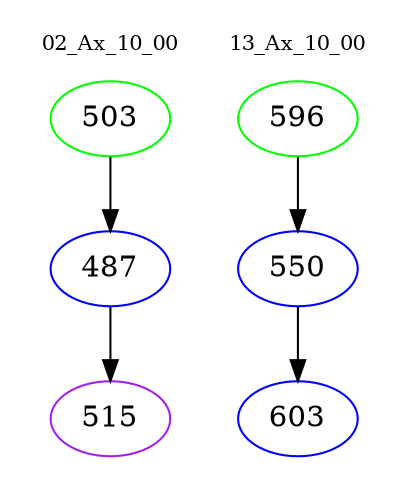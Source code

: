digraph{
subgraph cluster_0 {
color = white
label = "02_Ax_10_00";
fontsize=10;
T0_503 [label="503", color="green"]
T0_503 -> T0_487 [color="black"]
T0_487 [label="487", color="blue"]
T0_487 -> T0_515 [color="black"]
T0_515 [label="515", color="purple"]
}
subgraph cluster_1 {
color = white
label = "13_Ax_10_00";
fontsize=10;
T1_596 [label="596", color="green"]
T1_596 -> T1_550 [color="black"]
T1_550 [label="550", color="blue"]
T1_550 -> T1_603 [color="black"]
T1_603 [label="603", color="blue"]
}
}
